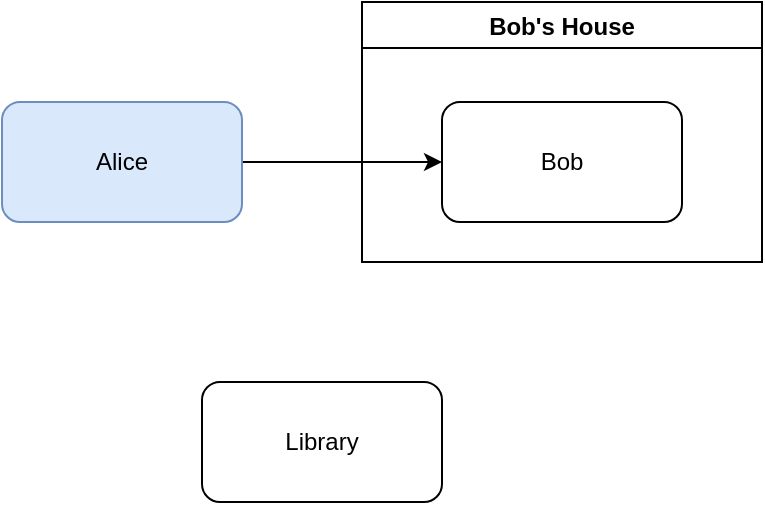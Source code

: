 <mxfile version="28.2.5">
  <diagram id="O7xMnYN76NBTG_cgu26A" name="Page-1">
    <mxGraphModel dx="2386" dy="1509" grid="1" gridSize="10" guides="1" tooltips="1" connect="1" arrows="1" fold="1" page="1" pageScale="1" pageWidth="850" pageHeight="1100" math="0" shadow="0">
      <root>
        <mxCell id="0" />
        <mxCell id="1" parent="0" />
        <mxCell id="Xj581JkAq2ArbWqXRZmT-3" style="edgeStyle=orthogonalEdgeStyle;rounded=0;orthogonalLoop=1;jettySize=auto;html=1;" parent="1" source="Xj581JkAq2ArbWqXRZmT-1" target="Xj581JkAq2ArbWqXRZmT-2" edge="1">
          <mxGeometry relative="1" as="geometry" />
        </mxCell>
        <object label="Alice" my-property="xyz" id="Xj581JkAq2ArbWqXRZmT-1">
          <mxCell style="rounded=1;whiteSpace=wrap;html=1;fillColor=#dae8fc;strokeColor=#6c8ebf;" parent="1" vertex="1">
            <mxGeometry x="360" y="650" width="120" height="60" as="geometry" />
          </mxCell>
        </object>
        <object label="Bob&#39;s House" id="bobs-house">
          <mxCell style="swimlane;" parent="1" vertex="1">
            <mxGeometry x="540" y="600" width="200" height="130" as="geometry" />
          </mxCell>
        </object>
        <mxCell id="Xj581JkAq2ArbWqXRZmT-2" value="Bob" style="rounded=1;whiteSpace=wrap;html=1;" parent="bobs-house" vertex="1">
          <mxGeometry x="40" y="50" width="120" height="60" as="geometry" />
        </mxCell>
        <mxCell id="gvxRy0ZXL2eP7T5sH6SD-1" value="Library" style="rounded=1;whiteSpace=wrap;html=1;" parent="1" vertex="1">
          <mxGeometry x="460" y="790" width="120" height="60" as="geometry" />
        </mxCell>
      </root>
    </mxGraphModel>
  </diagram>
</mxfile>
